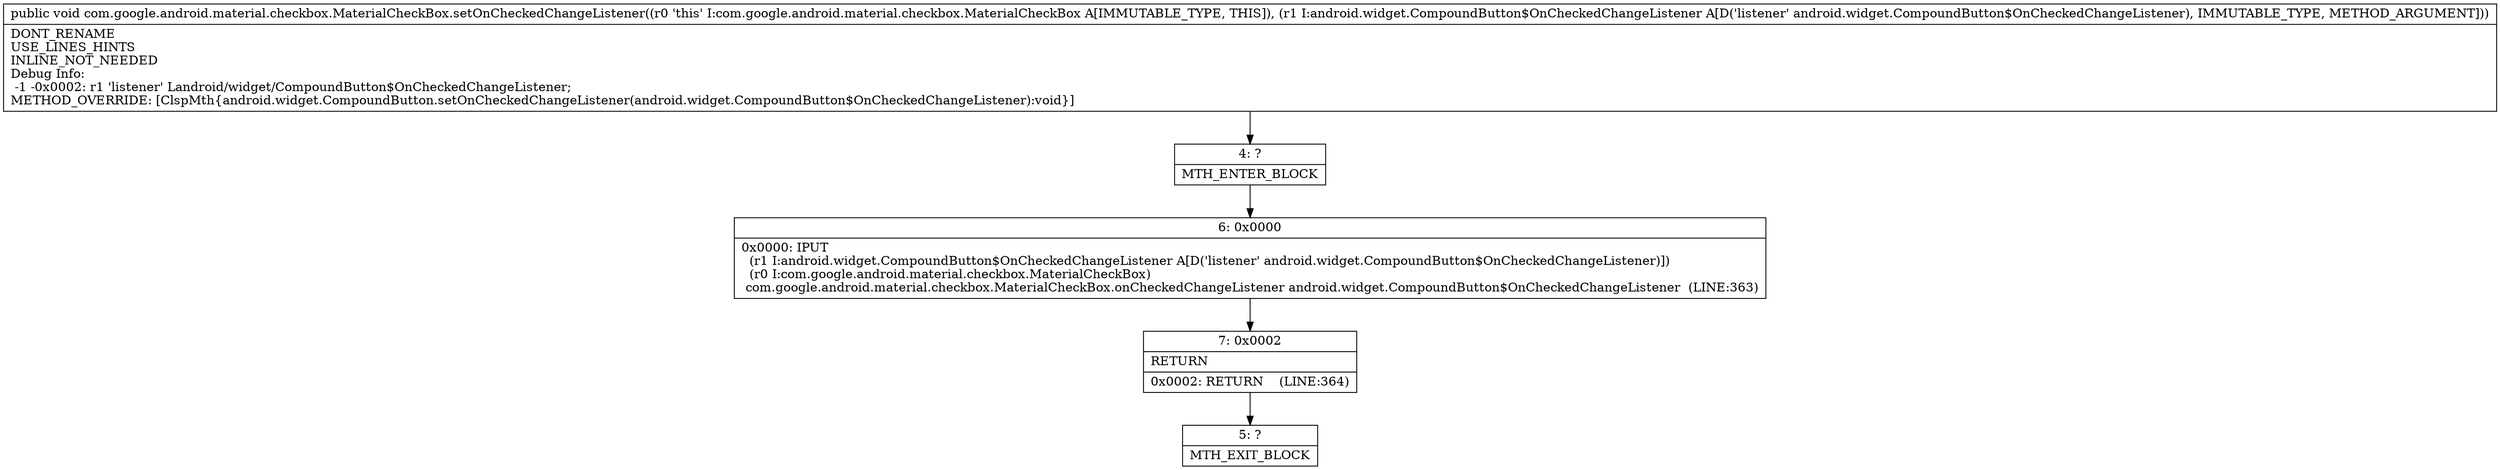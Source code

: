 digraph "CFG forcom.google.android.material.checkbox.MaterialCheckBox.setOnCheckedChangeListener(Landroid\/widget\/CompoundButton$OnCheckedChangeListener;)V" {
Node_4 [shape=record,label="{4\:\ ?|MTH_ENTER_BLOCK\l}"];
Node_6 [shape=record,label="{6\:\ 0x0000|0x0000: IPUT  \l  (r1 I:android.widget.CompoundButton$OnCheckedChangeListener A[D('listener' android.widget.CompoundButton$OnCheckedChangeListener)])\l  (r0 I:com.google.android.material.checkbox.MaterialCheckBox)\l com.google.android.material.checkbox.MaterialCheckBox.onCheckedChangeListener android.widget.CompoundButton$OnCheckedChangeListener  (LINE:363)\l}"];
Node_7 [shape=record,label="{7\:\ 0x0002|RETURN\l|0x0002: RETURN    (LINE:364)\l}"];
Node_5 [shape=record,label="{5\:\ ?|MTH_EXIT_BLOCK\l}"];
MethodNode[shape=record,label="{public void com.google.android.material.checkbox.MaterialCheckBox.setOnCheckedChangeListener((r0 'this' I:com.google.android.material.checkbox.MaterialCheckBox A[IMMUTABLE_TYPE, THIS]), (r1 I:android.widget.CompoundButton$OnCheckedChangeListener A[D('listener' android.widget.CompoundButton$OnCheckedChangeListener), IMMUTABLE_TYPE, METHOD_ARGUMENT]))  | DONT_RENAME\lUSE_LINES_HINTS\lINLINE_NOT_NEEDED\lDebug Info:\l  \-1 \-0x0002: r1 'listener' Landroid\/widget\/CompoundButton$OnCheckedChangeListener;\lMETHOD_OVERRIDE: [ClspMth\{android.widget.CompoundButton.setOnCheckedChangeListener(android.widget.CompoundButton$OnCheckedChangeListener):void\}]\l}"];
MethodNode -> Node_4;Node_4 -> Node_6;
Node_6 -> Node_7;
Node_7 -> Node_5;
}

